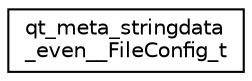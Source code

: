 digraph "Graphical Class Hierarchy"
{
  edge [fontname="Helvetica",fontsize="10",labelfontname="Helvetica",labelfontsize="10"];
  node [fontname="Helvetica",fontsize="10",shape=record];
  rankdir="LR";
  Node0 [label="qt_meta_stringdata\l_even__FileConfig_t",height=0.2,width=0.4,color="black", fillcolor="white", style="filled",URL="$structqt__meta__stringdata__even_____file_config__t.html"];
}
